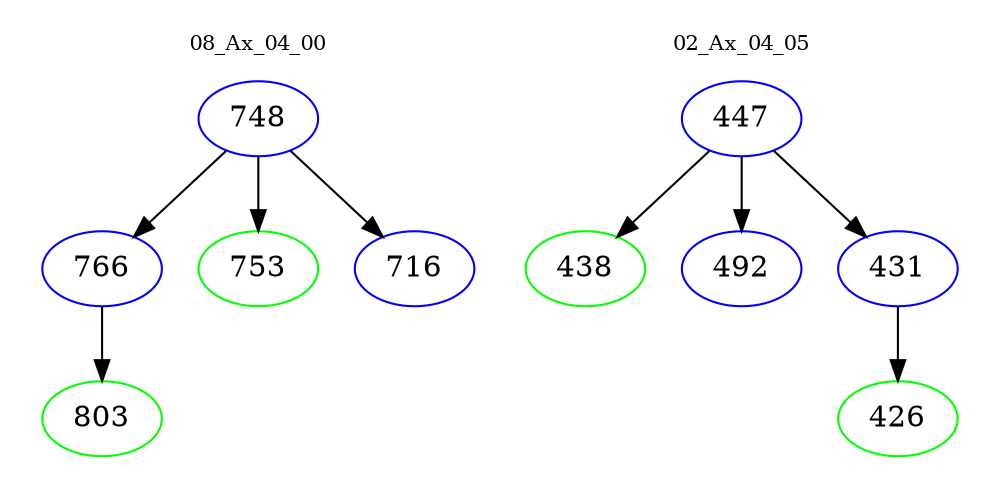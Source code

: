 digraph{
subgraph cluster_0 {
color = white
label = "08_Ax_04_00";
fontsize=10;
T0_748 [label="748", color="blue"]
T0_748 -> T0_766 [color="black"]
T0_766 [label="766", color="blue"]
T0_766 -> T0_803 [color="black"]
T0_803 [label="803", color="green"]
T0_748 -> T0_753 [color="black"]
T0_753 [label="753", color="green"]
T0_748 -> T0_716 [color="black"]
T0_716 [label="716", color="blue"]
}
subgraph cluster_1 {
color = white
label = "02_Ax_04_05";
fontsize=10;
T1_447 [label="447", color="blue"]
T1_447 -> T1_438 [color="black"]
T1_438 [label="438", color="green"]
T1_447 -> T1_492 [color="black"]
T1_492 [label="492", color="blue"]
T1_447 -> T1_431 [color="black"]
T1_431 [label="431", color="blue"]
T1_431 -> T1_426 [color="black"]
T1_426 [label="426", color="green"]
}
}
